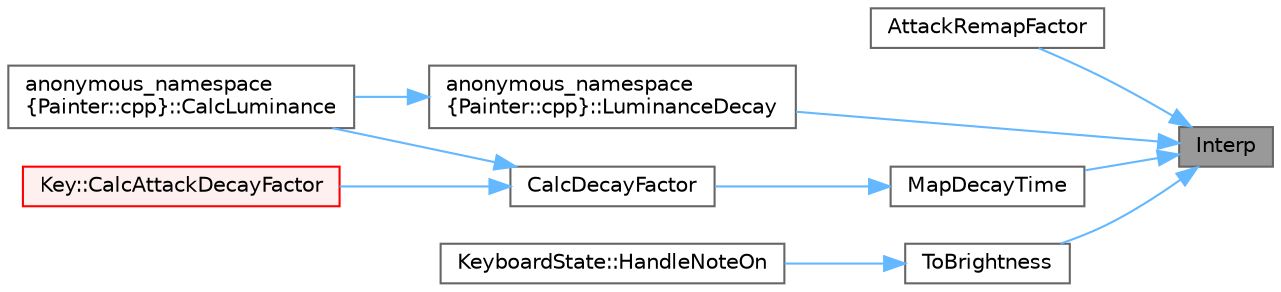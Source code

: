 digraph "Interp"
{
 // LATEX_PDF_SIZE
  bgcolor="transparent";
  edge [fontname=Helvetica,fontsize=10,labelfontname=Helvetica,labelfontsize=10];
  node [fontname=Helvetica,fontsize=10,shape=box,height=0.2,width=0.4];
  rankdir="RL";
  Node1 [id="Node000001",label="Interp",height=0.2,width=0.4,color="gray40", fillcolor="grey60", style="filled", fontcolor="black",tooltip=" "];
  Node1 -> Node2 [id="edge1_Node000001_Node000002",dir="back",color="steelblue1",style="solid",tooltip=" "];
  Node2 [id="Node000002",label="AttackRemapFactor",height=0.2,width=0.4,color="grey40", fillcolor="white", style="filled",URL="$df/d2d/util_8cpp_ab012c9273eb4809f6a69a63f6c2ce1dd.html#ab012c9273eb4809f6a69a63f6c2ce1dd",tooltip=" "];
  Node1 -> Node3 [id="edge2_Node000001_Node000003",dir="back",color="steelblue1",style="solid",tooltip=" "];
  Node3 [id="Node000003",label="anonymous_namespace\l\{Painter::cpp\}::LuminanceDecay",height=0.2,width=0.4,color="grey40", fillcolor="white", style="filled",URL="$dc/d9f/namespaceanonymous__namespace_02_painter_8cpp_03_afac2eea34857897444e6a1dd09bab603.html#afac2eea34857897444e6a1dd09bab603",tooltip=" "];
  Node3 -> Node4 [id="edge3_Node000003_Node000004",dir="back",color="steelblue1",style="solid",tooltip=" "];
  Node4 [id="Node000004",label="anonymous_namespace\l\{Painter::cpp\}::CalcLuminance",height=0.2,width=0.4,color="grey40", fillcolor="white", style="filled",URL="$dc/d9f/namespaceanonymous__namespace_02_painter_8cpp_03_a2932f71ebf495b07e5cf1a8a71e5c198.html#a2932f71ebf495b07e5cf1a8a71e5c198",tooltip=" "];
  Node1 -> Node5 [id="edge4_Node000001_Node000005",dir="back",color="steelblue1",style="solid",tooltip=" "];
  Node5 [id="Node000005",label="MapDecayTime",height=0.2,width=0.4,color="grey40", fillcolor="white", style="filled",URL="$df/d2d/util_8cpp_aee747f0ac88c4cf7788a0c9d9b80268d.html#aee747f0ac88c4cf7788a0c9d9b80268d",tooltip=" "];
  Node5 -> Node6 [id="edge5_Node000005_Node000006",dir="back",color="steelblue1",style="solid",tooltip=" "];
  Node6 [id="Node000006",label="CalcDecayFactor",height=0.2,width=0.4,color="grey40", fillcolor="white", style="filled",URL="$df/d2d/util_8cpp_a0f02f59740c07ab03cedef15f4db1fb5.html#a0f02f59740c07ab03cedef15f4db1fb5",tooltip=" "];
  Node6 -> Node7 [id="edge6_Node000006_Node000007",dir="back",color="steelblue1",style="solid",tooltip=" "];
  Node7 [id="Node000007",label="Key::CalcAttackDecayFactor",height=0.2,width=0.4,color="red", fillcolor="#FFF0F0", style="filled",URL="$db/d42/struct_key_abbe629a5358df091d6202309e8327b23.html#abbe629a5358df091d6202309e8327b23",tooltip=" "];
  Node6 -> Node4 [id="edge7_Node000006_Node000004",dir="back",color="steelblue1",style="solid",tooltip=" "];
  Node1 -> Node10 [id="edge8_Node000001_Node000010",dir="back",color="steelblue1",style="solid",tooltip=" "];
  Node10 [id="Node000010",label="ToBrightness",height=0.2,width=0.4,color="grey40", fillcolor="white", style="filled",URL="$df/d2d/util_8cpp_ab2d4e7dba14588151a9603ebb0b13cf3.html#ab2d4e7dba14588151a9603ebb0b13cf3",tooltip=" "];
  Node10 -> Node11 [id="edge9_Node000010_Node000011",dir="back",color="steelblue1",style="solid",tooltip=" "];
  Node11 [id="Node000011",label="KeyboardState::HandleNoteOn",height=0.2,width=0.4,color="grey40", fillcolor="white", style="filled",URL="$db/d37/class_keyboard_state_a6327c48f59e01741fbb2db535ad49c35.html#a6327c48f59e01741fbb2db535ad49c35",tooltip=" "];
}
